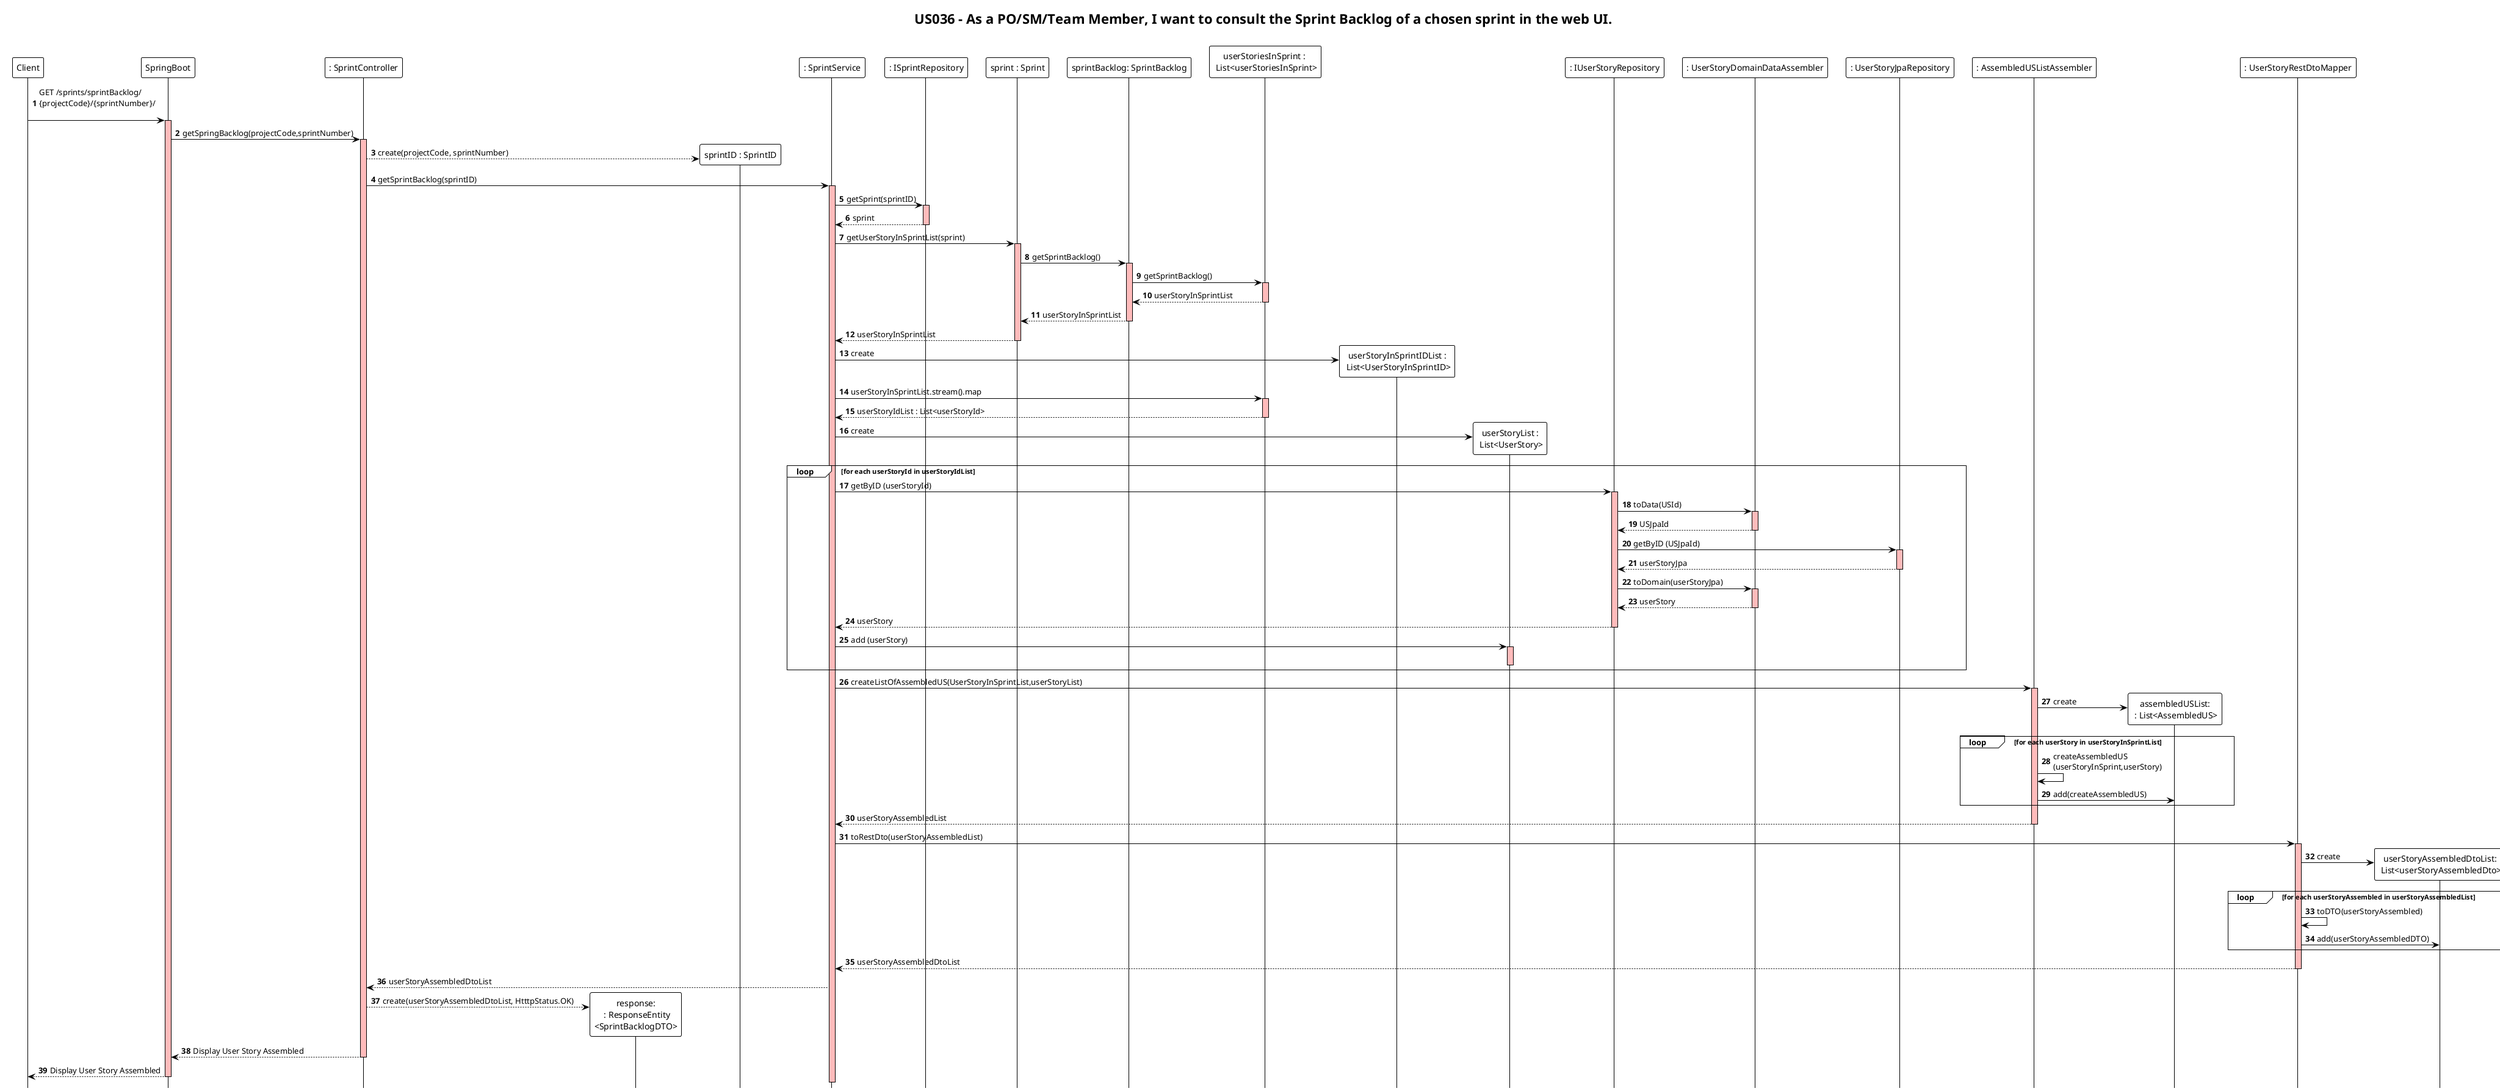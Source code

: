 @startuml
!theme plain
hide footbox
autonumber
skinparam sequence {
LifeLineBackgroundColor #FFBBBB
}
title "US036 - As a PO/SM/Team Member, I want to consult the Sprint Backlog of a chosen sprint in the web UI."

participant Client
participant SpringBoot
participant ": SprintController" as Controller
participant "response:\n : ResponseEntity\n<SprintBacklogDTO>" as response
participant "sprintID : SprintID" as sprintID
participant ": SprintService" as Service
participant ": ISprintRepository" as Repository
participant "sprint : Sprint" as Sprint
participant "sprintBacklog: SprintBacklog" as backlog
participant "userStoriesInSprint : \n List<userStoriesInSprint>" as usinsprintlist
participant "userStoryInSprintIDList :\n List<UserStoryInSprintID>" as List
participant "userStoryList :\n List<UserStory>" as USList
participant ": IUserStoryRepository" as usRepository
participant ": UserStoryDomainDataAssembler" as Assembler
participant ": UserStoryJpaRepository" as jpa
participant ": AssembledUSListAssembler" as PBLAssembler
participant "assembledUSList:\n : List<AssembledUS>" as AssembledUSList
participant ": UserStoryRestDtoMapper" as USMapper
participant "userStoryAssembledDtoList:\n List<userStoryAssembledDto>" as userStoryAssembledDtoList





Client ->  SpringBoot: GET /sprints/sprintBacklog/\n{projectCode}/{sprintNumber}/\n
activate SpringBoot

SpringBoot -> Controller: getSpringBacklog(projectCode,sprintNumber)

activate Controller

Controller --> sprintID ** : create(projectCode, sprintNumber)

Controller -> Service: getSprintBacklog(sprintID)
activate Service


Service -> Repository: getSprint(sprintID)
activate Repository
Repository --> Service: sprint
deactivate Repository
Service -> Sprint: getUserStoryInSprintList(sprint)
activate Sprint
Sprint -> backlog : getSprintBacklog()
activate backlog

backlog -> usinsprintlist : getSprintBacklog()
activate usinsprintlist

usinsprintlist --> backlog : userStoryInSprintList

deactivate usinsprintlist

backlog --> Sprint : userStoryInSprintList
deactivate backlog
Sprint --> Service : userStoryInSprintList
deactivate Sprint

Service -> List ** : create
Service -> usinsprintlist: userStoryInSprintList.stream().map
activate usinsprintlist
usinsprintlist --> Service: userStoryIdList : List<userStoryId>
deactivate usinsprintlist


Service -> USList ** : create



loop for each userStoryId in userStoryIdList

Service -> usRepository: getByID (userStoryId)
activate usRepository


usRepository -> Assembler: toData(USId)
activate Assembler
Assembler --> usRepository: USJpaId
deactivate Assembler

usRepository -> jpa: getByID (USJpaId)
activate jpa
jpa --> usRepository: userStoryJpa
deactivate jpa

usRepository -> Assembler: toDomain(userStoryJpa)
activate Assembler
Assembler --> usRepository: userStory
deactivate Assembler

usRepository --> Service: userStory
deactivate usRepository

Service -> USList: add (userStory)
activate USList #FFBBBB
deactivate USList
end

Service -> PBLAssembler: createListOfAssembledUS(UserStoryInSprintList,userStoryList)
activate PBLAssembler

PBLAssembler -> AssembledUSList **:create
loop for each userStory in userStoryInSprintList
PBLAssembler -> PBLAssembler: createAssembledUS\n(userStoryInSprint,userStory)
PBLAssembler -> AssembledUSList: add(createAssembledUS)
end
PBLAssembler --> Service : userStoryAssembledList

deactivate PBLAssembler

Service -> USMapper: toRestDto(userStoryAssembledList)
activate USMapper

USMapper -> userStoryAssembledDtoList ** : create

loop for each userStoryAssembled in userStoryAssembledList
USMapper -> USMapper : toDTO(userStoryAssembled)
USMapper -> userStoryAssembledDtoList: add(userStoryAssembledDTO)

end

USMapper --> Service: userStoryAssembledDtoList
deactivate USMapper

Service --> Controller: userStoryAssembledDtoList
'deactivate USservice

Controller --> response ** : create(userStoryAssembledDtoList, HtttpStatus.OK)
Controller --> SpringBoot : Display User Story Assembled
deactivate Controller

SpringBoot--> Client : Display User Story Assembled
deactivate SpringBoot


@enduml